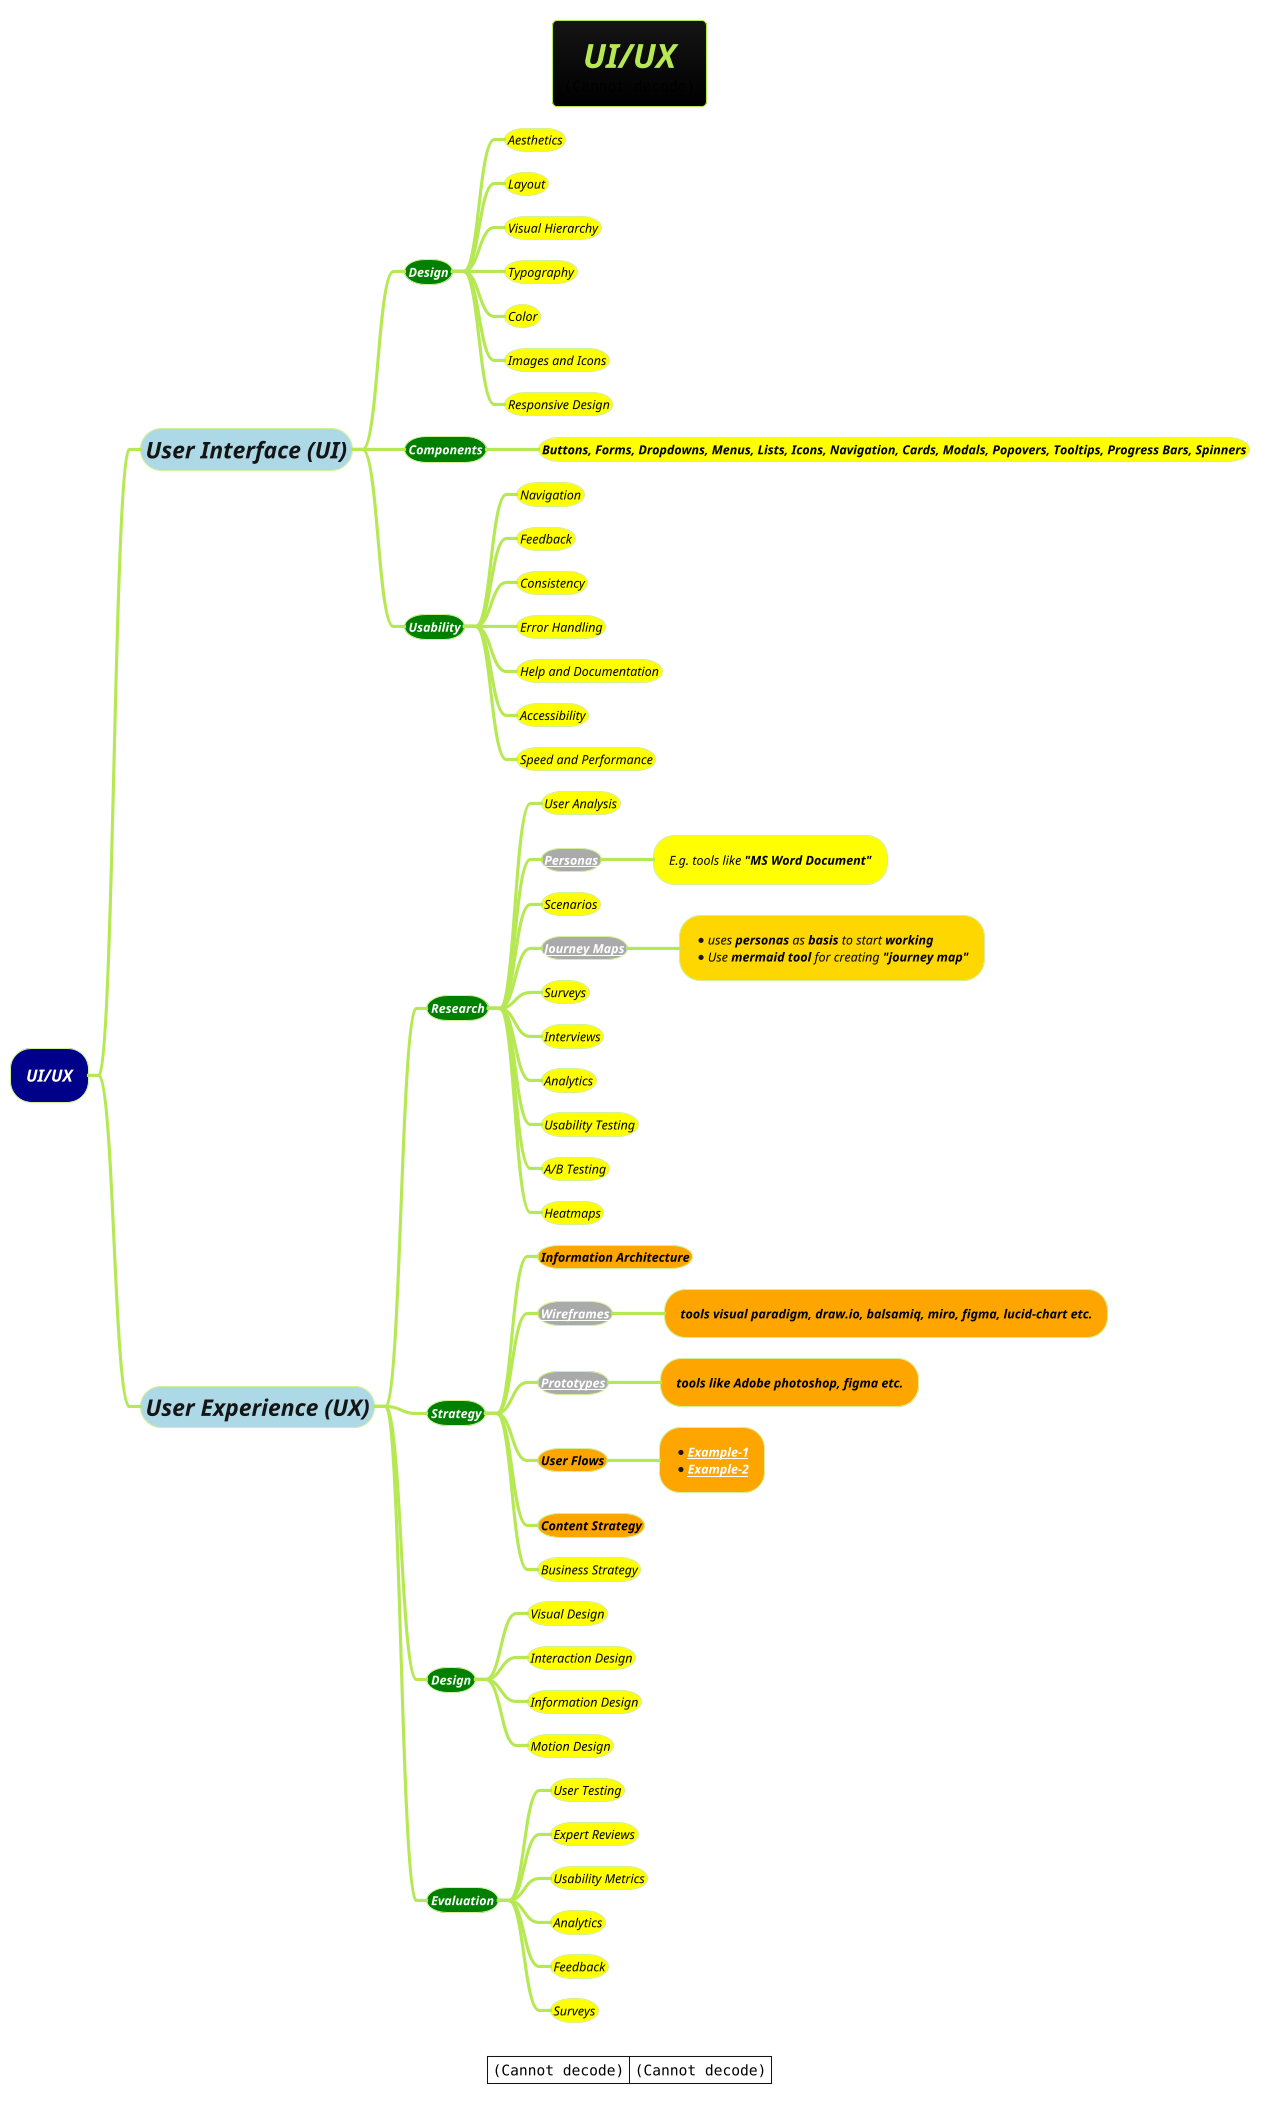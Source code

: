 @startmindmap
title = <b><i>UI/UX\n<img:images/img_2.png{scale=.8}>
caption |<img:images/img.png{scale=.85}>|<img:images/img_1.png{scale=0.71}>|
!theme hacker

*[#darkblue] <i><color:white>UI/UX
**[#lightblue] <i><color #blac><size:22>User Interface (UI)
***[#green] <b><i><color #white><size:12>Design
****[#yellow] <i><color #black><size:12>Aesthetics
****[#yellow] <i><color #black><size:12>Layout
****[#yellow] <i><color #black><size:12>Visual Hierarchy
****[#yellow] <i><color #black><size:12>Typography
****[#yellow] <i><color #black><size:12>Color
****[#yellow] <i><color #black><size:12>Images and Icons
****[#yellow] <i><color #black><size:12>Responsive Design
***[#green] <b><i><color #white><size:12>Components
****[#yellow] <i><color #black><size:12><b>Buttons, Forms, Dropdowns, Menus, Lists, Icons, Navigation, Cards, Modals, Popovers, Tooltips, Progress Bars, Spinners
***[#green] <b><i><color #white><size:12>Usability
****[#yellow] <i><color #black><size:12>Navigation
****[#yellow] <i><color #black><size:12>Feedback
****[#yellow] <i><color #black><size:12>Consistency
****[#yellow] <i><color #black><size:12>Error Handling
****[#yellow] <i><color #black><size:12>Help and Documentation
****[#yellow] <i><color #black><size:12>Accessibility
****[#yellow] <i><color #black><size:12>Speed and Performance
**[#lightblue] <i><color #blac><size:22>User Experience (UX)
***[#green] <b><i><color #white><size:12>Research
****[#yellow] <i><color #black><size:12>User Analysis
****[#a] <i><color #black><size:12><b>[[https://www.youtube.com/watch?v=UnAuwhu2C9Q&ab_channel=GFXMentor Personas]]
*****[#yellow] <i><color #black><size:12>E.g. tools like <b>"MS Word Document"
****[#yellow] <i><color #black><size:12>Scenarios
****[#a] <b><i><color #black><size:12>[[docs/1-Requirement-Engineering/MVP-PoC-and-case-study/images/img_3.png Journey Maps]]
*****[#gold] *<i><color #black><size:12>uses **personas** as **basis** to start <b>working\n*<i><color #black><size:12>Use **mermaid tool** for creating <b>"journey map"
****[#yellow] <i><color #black><size:12>Surveys
****[#yellow] <i><color #black><size:12>Interviews
****[#yellow] <i><color #black><size:12>Analytics
****[#yellow] <i><color #black><size:12>Usability Testing
****[#yellow] <i><color #black><size:12>A/B Testing
****[#yellow] <i><color #black><size:12>Heatmaps
***[#green] <b><i><color #white><size:12>Strategy
****[#orange] <b><i><color #black><size:12>Information Architecture
****[#a] <b><i><color #black><size:12>[[docs/1-Requirement-Engineering/MVP-PoC-and-case-study/images/image_3.png Wireframes]]
*****[#orange] <b><i><color #black><size:12>tools visual paradigm, draw.io, balsamiq, miro, figma, lucid-chart etc.
****[#a] <b><i><color #black><size:12>[[docs/1-Requirement-Engineering/MVP-PoC-and-case-study/Prototyping.puml Prototypes]]
*****[#orange] <b><i><color #black><size:12>tools like Adobe photoshop, figma etc.
****[#orange] <b><i><color #black><size:12>User Flows
*****[#orange] *<b><i><color #black><size:12>[[docs/1-Requirement-Engineering/MVP-PoC-and-case-study/images/image_5.png Example-1]] \n*<b><i><color #black><size:12>[[docs/1-Requirement-Engineering/MVP-PoC-and-case-study/images/image_4.png Example-2]]
****[#orange] <b><i><color #black><size:12>Content Strategy
****[#yellow] <i><color #black><size:12>Business Strategy
***[#green] <b><i><color #white><size:12>Design
****[#yellow] <i><color #black><size:12>Visual Design
****[#yellow] <i><color #black><size:12>Interaction Design
****[#yellow] <i><color #black><size:12>Information Design
****[#yellow] <i><color #black><size:12>Motion Design
***[#green] <b><i><color #white><size:12>Evaluation
****[#yellow] <i><color #black><size:12>User Testing
****[#yellow] <i><color #black><size:12>Expert Reviews
****[#yellow] <i><color #black><size:12>Usability Metrics
****[#yellow] <i><color #black><size:12>Analytics
****[#yellow] <i><color #black><size:12>Feedback
****[#yellow] <i><color #black><size:12>Surveys
@endmindmap
